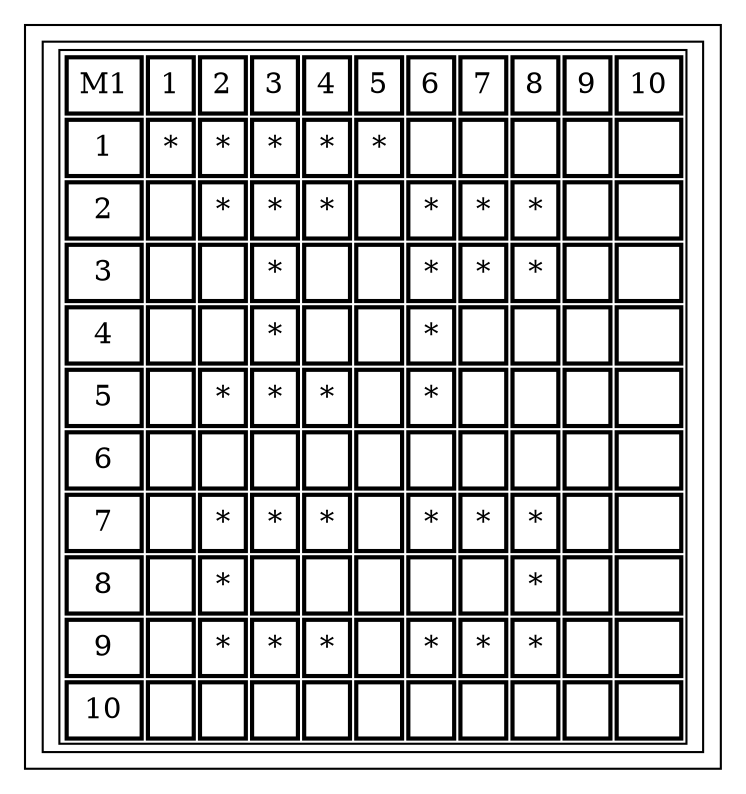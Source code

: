digraph G {
 
                subgraph cluster1 {
 
                node [  shape = "box" ]
                a0 [ label= <
                <TABLE border="1" cellspacing= "1" cellpadding="5">
                        <TR><TD border="2">M1</TD>
                                    <TD border="2">1</TD>
                                    
                                    
                                    <TD border="2">2</TD>
                                    
                                    
                                    <TD border="2">3</TD>
                                    
                                    
                                    <TD border="2">4</TD>
                                    
                                    
                                    <TD border="2">5</TD>
                                    
                                    
                                    <TD border="2">6</TD>
                                    
                                    
                                    <TD border="2">7</TD>
                                    
                                    
                                    <TD border="2">8</TD>
                                    
                                    
                                    <TD border="2">9</TD>
                                    
                                    
                                    <TD border="2">10</TD>
                                    
                                    </TR><TR><TD border="2">1</TD><TD border="2">*</TD>
<TD border="2">*</TD>
<TD border="2">*</TD>
<TD border="2">*</TD>
<TD border="2">*</TD>
<TD border="2"> </TD>
<TD border="2"> </TD>
<TD border="2"> </TD>
<TD border="2"> </TD>
<TD border="2"> </TD>
</TR>
<TR><TD border="2">2</TD><TD border="2"> </TD>
<TD border="2">*</TD>
<TD border="2">*</TD>
<TD border="2">*</TD>
<TD border="2"> </TD>
<TD border="2">*</TD>
<TD border="2">*</TD>
<TD border="2">*</TD>
<TD border="2"> </TD>
<TD border="2"> </TD>
</TR>
<TR><TD border="2">3</TD><TD border="2"> </TD>
<TD border="2"> </TD>
<TD border="2">*</TD>
<TD border="2"> </TD>
<TD border="2"> </TD>
<TD border="2">*</TD>
<TD border="2">*</TD>
<TD border="2">*</TD>
<TD border="2"> </TD>
<TD border="2"> </TD>
</TR>
<TR><TD border="2">4</TD><TD border="2"> </TD>
<TD border="2"> </TD>
<TD border="2">*</TD>
<TD border="2"> </TD>
<TD border="2"> </TD>
<TD border="2">*</TD>
<TD border="2"> </TD>
<TD border="2"> </TD>
<TD border="2"> </TD>
<TD border="2"> </TD>
</TR>
<TR><TD border="2">5</TD><TD border="2"> </TD>
<TD border="2">*</TD>
<TD border="2">*</TD>
<TD border="2">*</TD>
<TD border="2"> </TD>
<TD border="2">*</TD>
<TD border="2"> </TD>
<TD border="2"> </TD>
<TD border="2"> </TD>
<TD border="2"> </TD>
</TR>
<TR><TD border="2">6</TD><TD border="2"> </TD>
<TD border="2"> </TD>
<TD border="2"> </TD>
<TD border="2"> </TD>
<TD border="2"> </TD>
<TD border="2"> </TD>
<TD border="2"> </TD>
<TD border="2"> </TD>
<TD border="2"> </TD>
<TD border="2"> </TD>
</TR>
<TR><TD border="2">7</TD><TD border="2"> </TD>
<TD border="2">*</TD>
<TD border="2">*</TD>
<TD border="2">*</TD>
<TD border="2"> </TD>
<TD border="2">*</TD>
<TD border="2">*</TD>
<TD border="2">*</TD>
<TD border="2"> </TD>
<TD border="2"> </TD>
</TR>
<TR><TD border="2">8</TD><TD border="2"> </TD>
<TD border="2">*</TD>
<TD border="2"> </TD>
<TD border="2"> </TD>
<TD border="2"> </TD>
<TD border="2"> </TD>
<TD border="2"> </TD>
<TD border="2">*</TD>
<TD border="2"> </TD>
<TD border="2"> </TD>
</TR>
<TR><TD border="2">9</TD><TD border="2"> </TD>
<TD border="2">*</TD>
<TD border="2">*</TD>
<TD border="2">*</TD>
<TD border="2"> </TD>
<TD border="2">*</TD>
<TD border="2">*</TD>
<TD border="2">*</TD>
<TD border="2"> </TD>
<TD border="2"> </TD>
</TR>
<TR><TD border="2">10</TD><TD border="2"> </TD>
<TD border="2"> </TD>
<TD border="2"> </TD>
<TD border="2"> </TD>
<TD border="2"> </TD>
<TD border="2"> </TD>
<TD border="2"> </TD>
<TD border="2"> </TD>
<TD border="2"> </TD>
<TD border="2"> </TD>
</TR>

                    
                    </TABLE>>];


                    }


                    }
